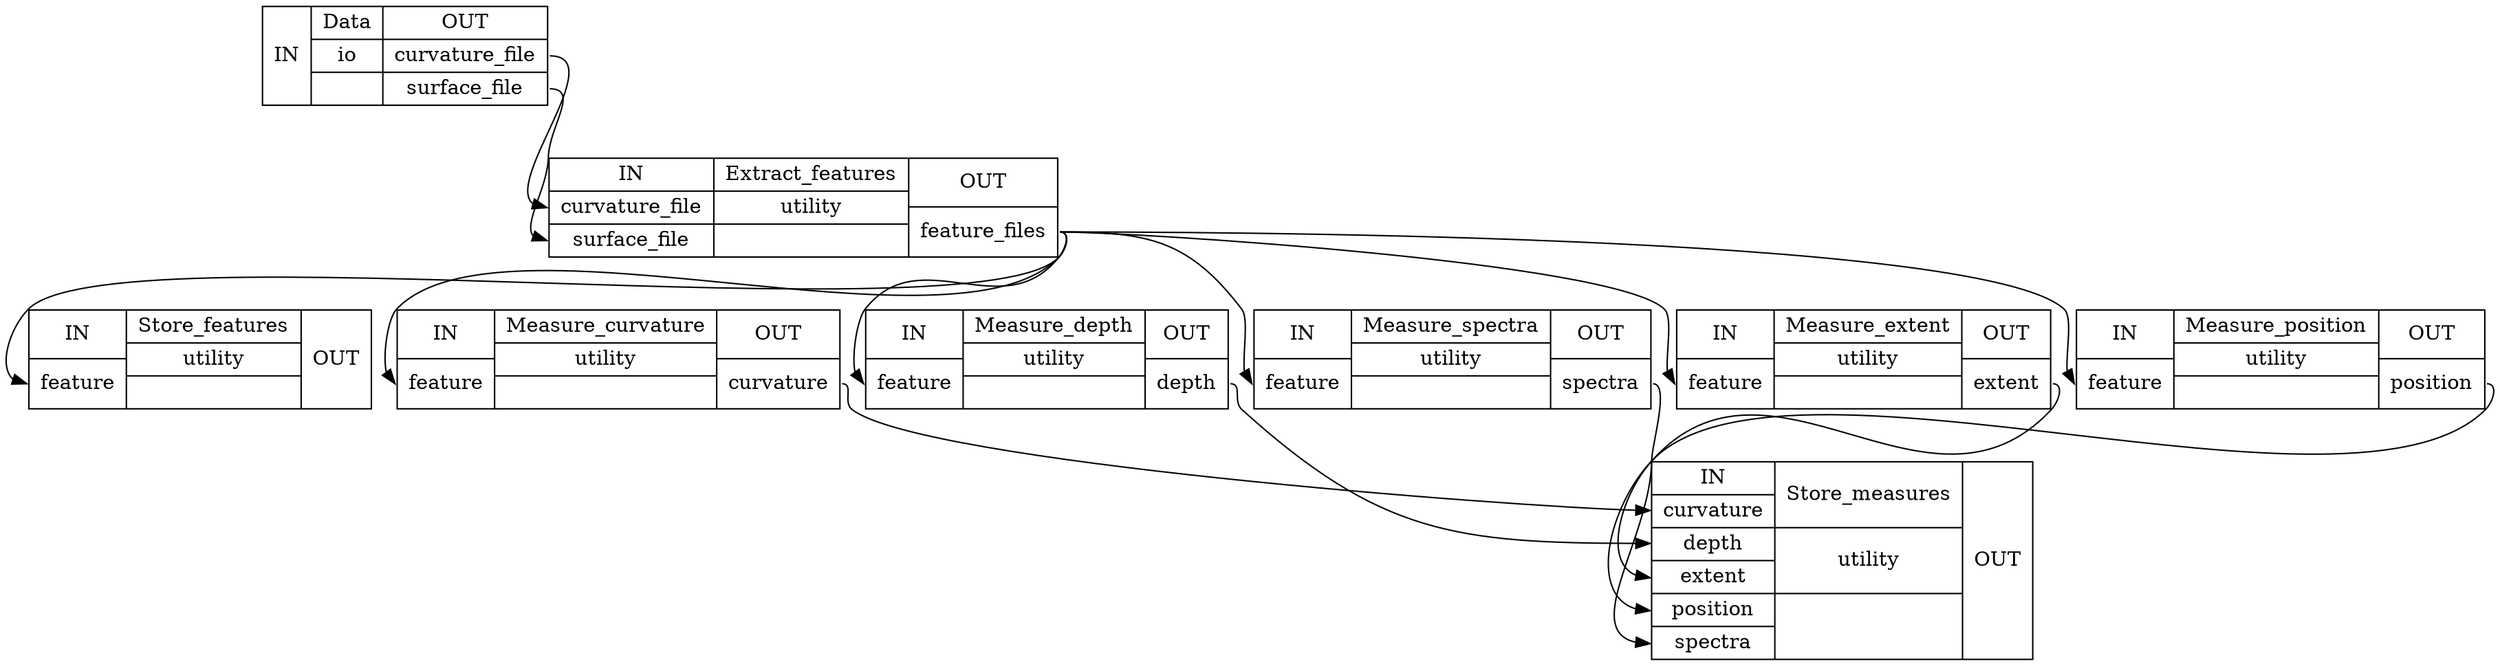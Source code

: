 digraph structs {
node [shape=record];
pipelineData [label="{IN}|{ Data | io |  }|{OUT|<outcurvaturefile> curvature_file|<outsurfacefile> surface_file}"];
pipelineExtract_features [label="{IN|<incurvaturefile> curvature_file|<insurfacefile> surface_file}|{ Extract_features | utility |  }|{OUT|<outfeaturefiles> feature_files}"];
pipelineStore_features [label="{IN|<infeature> feature}|{ Store_features | utility |  }|{OUT}"];
pipelineMeasure_curvature [label="{IN|<infeature> feature}|{ Measure_curvature | utility |  }|{OUT|<outcurvature> curvature}"];
pipelineMeasure_depth [label="{IN|<infeature> feature}|{ Measure_depth | utility |  }|{OUT|<outdepth> depth}"];
pipelineMeasure_spectra [label="{IN|<infeature> feature}|{ Measure_spectra | utility |  }|{OUT|<outspectra> spectra}"];
pipelineMeasure_extent [label="{IN|<infeature> feature}|{ Measure_extent | utility |  }|{OUT|<outextent> extent}"];
pipelineMeasure_position [label="{IN|<infeature> feature}|{ Measure_position | utility |  }|{OUT|<outposition> position}"];
pipelineStore_measures [label="{IN|<incurvature> curvature|<indepth> depth|<inextent> extent|<inposition> position|<inspectra> spectra}|{ Store_measures | utility |  }|{OUT}"];
pipelineData:outcurvaturefile:e -> pipelineExtract_features:incurvaturefile:w;
pipelineData:outsurfacefile:e -> pipelineExtract_features:insurfacefile:w;
pipelineExtract_features:outfeaturefiles:e -> pipelineMeasure_curvature:infeature:w;
pipelineExtract_features:outfeaturefiles:e -> pipelineMeasure_depth:infeature:w;
pipelineExtract_features:outfeaturefiles:e -> pipelineMeasure_extent:infeature:w;
pipelineExtract_features:outfeaturefiles:e -> pipelineMeasure_position:infeature:w;
pipelineExtract_features:outfeaturefiles:e -> pipelineMeasure_spectra:infeature:w;
pipelineExtract_features:outfeaturefiles:e -> pipelineStore_features:infeature:w;
pipelineMeasure_curvature:outcurvature:e -> pipelineStore_measures:incurvature:w;
pipelineMeasure_depth:outdepth:e -> pipelineStore_measures:indepth:w;
pipelineMeasure_extent:outextent:e -> pipelineStore_measures:inextent:w;
pipelineMeasure_position:outposition:e -> pipelineStore_measures:inposition:w;
pipelineMeasure_spectra:outspectra:e -> pipelineStore_measures:inspectra:w;
}